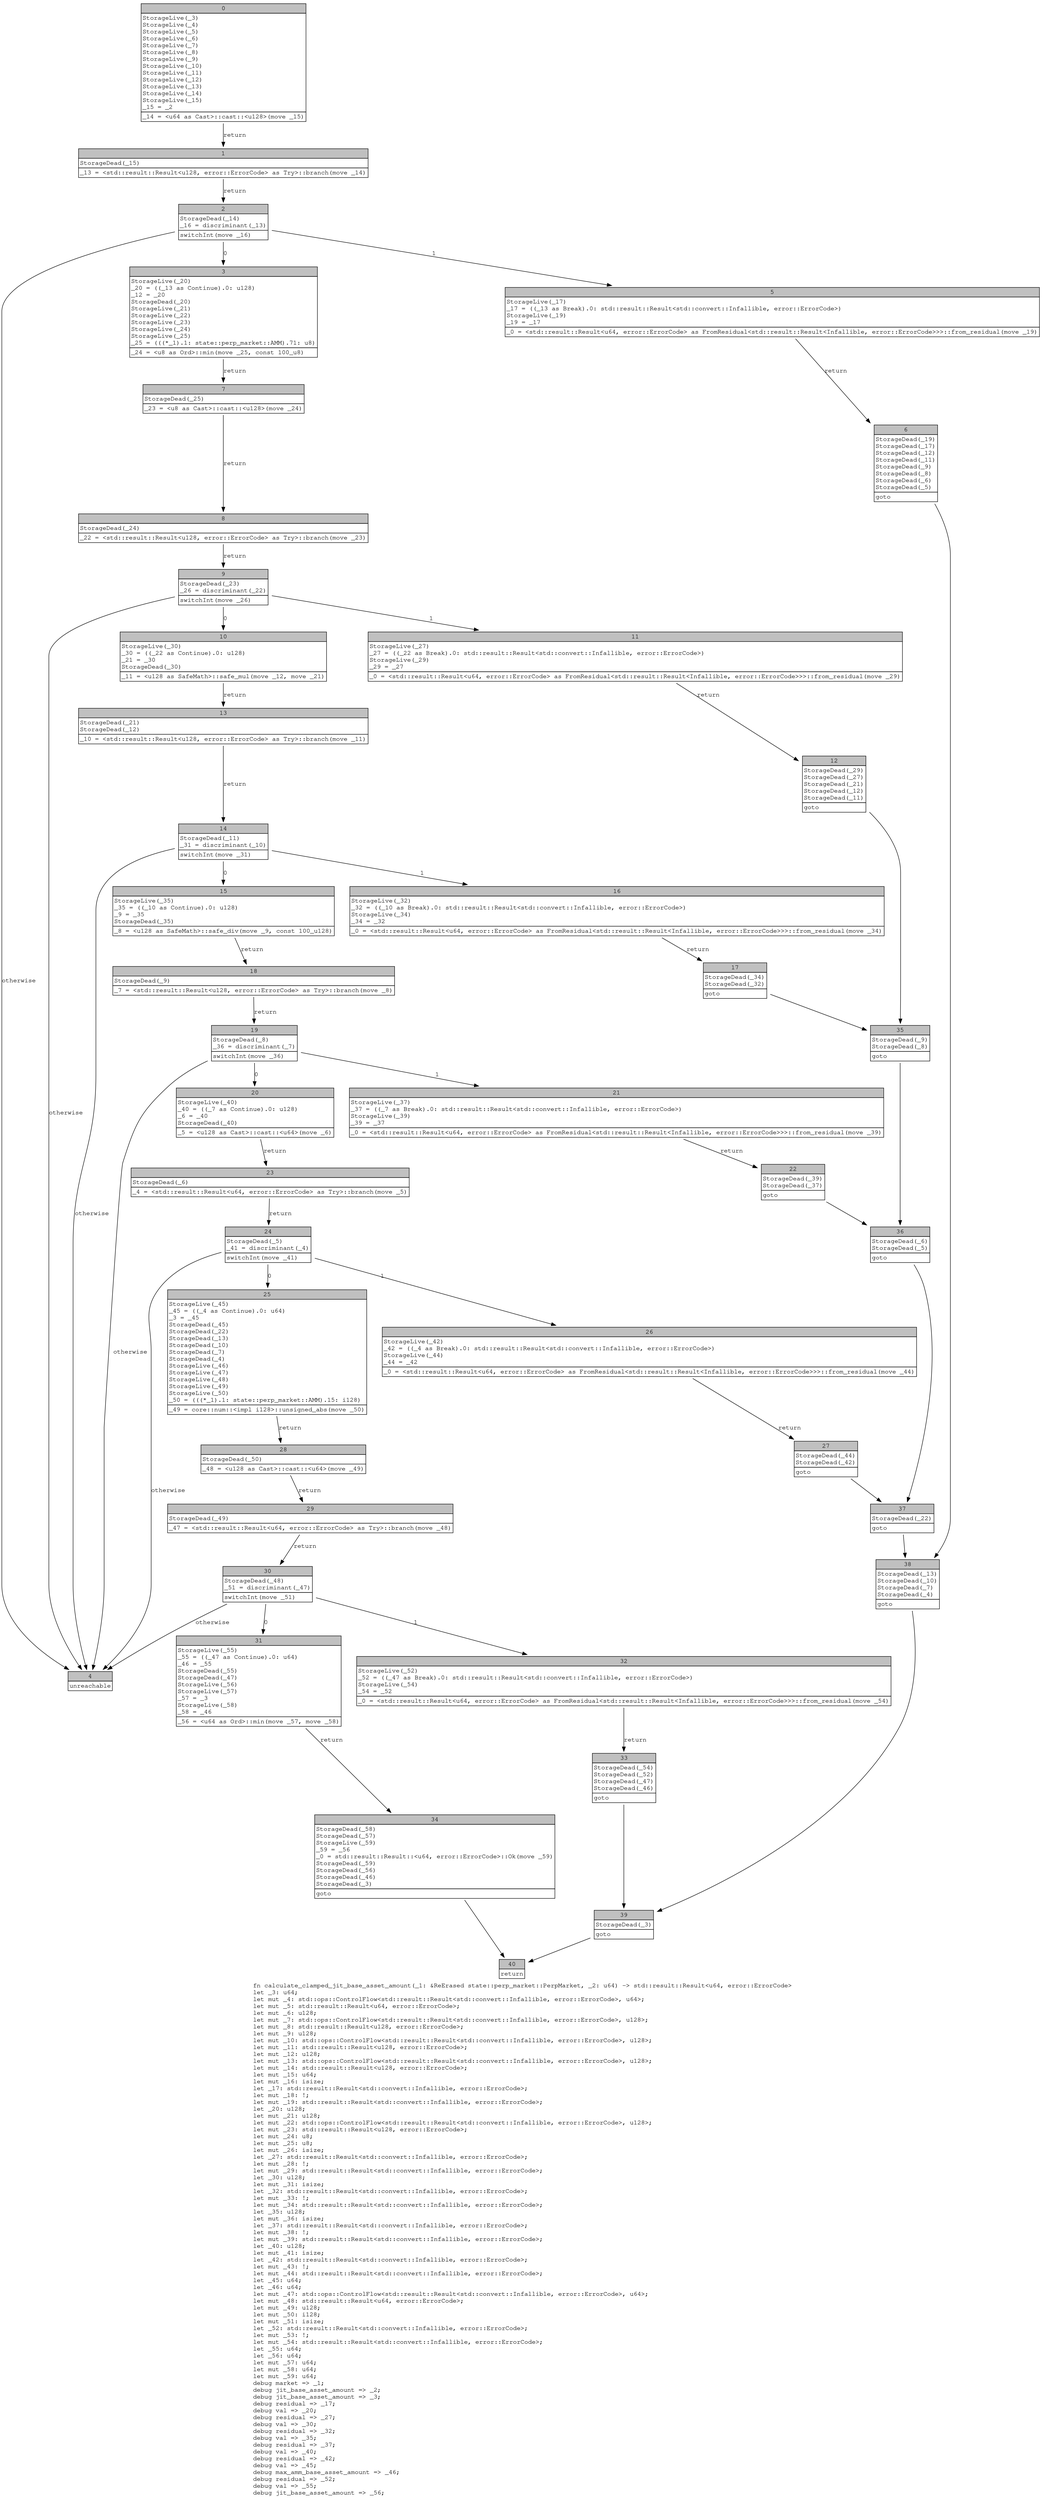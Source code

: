 digraph Mir_0_1829 {
    graph [fontname="Courier, monospace"];
    node [fontname="Courier, monospace"];
    edge [fontname="Courier, monospace"];
    label=<fn calculate_clamped_jit_base_asset_amount(_1: &amp;ReErased state::perp_market::PerpMarket, _2: u64) -&gt; std::result::Result&lt;u64, error::ErrorCode&gt;<br align="left"/>let _3: u64;<br align="left"/>let mut _4: std::ops::ControlFlow&lt;std::result::Result&lt;std::convert::Infallible, error::ErrorCode&gt;, u64&gt;;<br align="left"/>let mut _5: std::result::Result&lt;u64, error::ErrorCode&gt;;<br align="left"/>let mut _6: u128;<br align="left"/>let mut _7: std::ops::ControlFlow&lt;std::result::Result&lt;std::convert::Infallible, error::ErrorCode&gt;, u128&gt;;<br align="left"/>let mut _8: std::result::Result&lt;u128, error::ErrorCode&gt;;<br align="left"/>let mut _9: u128;<br align="left"/>let mut _10: std::ops::ControlFlow&lt;std::result::Result&lt;std::convert::Infallible, error::ErrorCode&gt;, u128&gt;;<br align="left"/>let mut _11: std::result::Result&lt;u128, error::ErrorCode&gt;;<br align="left"/>let mut _12: u128;<br align="left"/>let mut _13: std::ops::ControlFlow&lt;std::result::Result&lt;std::convert::Infallible, error::ErrorCode&gt;, u128&gt;;<br align="left"/>let mut _14: std::result::Result&lt;u128, error::ErrorCode&gt;;<br align="left"/>let mut _15: u64;<br align="left"/>let mut _16: isize;<br align="left"/>let _17: std::result::Result&lt;std::convert::Infallible, error::ErrorCode&gt;;<br align="left"/>let mut _18: !;<br align="left"/>let mut _19: std::result::Result&lt;std::convert::Infallible, error::ErrorCode&gt;;<br align="left"/>let _20: u128;<br align="left"/>let mut _21: u128;<br align="left"/>let mut _22: std::ops::ControlFlow&lt;std::result::Result&lt;std::convert::Infallible, error::ErrorCode&gt;, u128&gt;;<br align="left"/>let mut _23: std::result::Result&lt;u128, error::ErrorCode&gt;;<br align="left"/>let mut _24: u8;<br align="left"/>let mut _25: u8;<br align="left"/>let mut _26: isize;<br align="left"/>let _27: std::result::Result&lt;std::convert::Infallible, error::ErrorCode&gt;;<br align="left"/>let mut _28: !;<br align="left"/>let mut _29: std::result::Result&lt;std::convert::Infallible, error::ErrorCode&gt;;<br align="left"/>let _30: u128;<br align="left"/>let mut _31: isize;<br align="left"/>let _32: std::result::Result&lt;std::convert::Infallible, error::ErrorCode&gt;;<br align="left"/>let mut _33: !;<br align="left"/>let mut _34: std::result::Result&lt;std::convert::Infallible, error::ErrorCode&gt;;<br align="left"/>let _35: u128;<br align="left"/>let mut _36: isize;<br align="left"/>let _37: std::result::Result&lt;std::convert::Infallible, error::ErrorCode&gt;;<br align="left"/>let mut _38: !;<br align="left"/>let mut _39: std::result::Result&lt;std::convert::Infallible, error::ErrorCode&gt;;<br align="left"/>let _40: u128;<br align="left"/>let mut _41: isize;<br align="left"/>let _42: std::result::Result&lt;std::convert::Infallible, error::ErrorCode&gt;;<br align="left"/>let mut _43: !;<br align="left"/>let mut _44: std::result::Result&lt;std::convert::Infallible, error::ErrorCode&gt;;<br align="left"/>let _45: u64;<br align="left"/>let _46: u64;<br align="left"/>let mut _47: std::ops::ControlFlow&lt;std::result::Result&lt;std::convert::Infallible, error::ErrorCode&gt;, u64&gt;;<br align="left"/>let mut _48: std::result::Result&lt;u64, error::ErrorCode&gt;;<br align="left"/>let mut _49: u128;<br align="left"/>let mut _50: i128;<br align="left"/>let mut _51: isize;<br align="left"/>let _52: std::result::Result&lt;std::convert::Infallible, error::ErrorCode&gt;;<br align="left"/>let mut _53: !;<br align="left"/>let mut _54: std::result::Result&lt;std::convert::Infallible, error::ErrorCode&gt;;<br align="left"/>let _55: u64;<br align="left"/>let _56: u64;<br align="left"/>let mut _57: u64;<br align="left"/>let mut _58: u64;<br align="left"/>let mut _59: u64;<br align="left"/>debug market =&gt; _1;<br align="left"/>debug jit_base_asset_amount =&gt; _2;<br align="left"/>debug jit_base_asset_amount =&gt; _3;<br align="left"/>debug residual =&gt; _17;<br align="left"/>debug val =&gt; _20;<br align="left"/>debug residual =&gt; _27;<br align="left"/>debug val =&gt; _30;<br align="left"/>debug residual =&gt; _32;<br align="left"/>debug val =&gt; _35;<br align="left"/>debug residual =&gt; _37;<br align="left"/>debug val =&gt; _40;<br align="left"/>debug residual =&gt; _42;<br align="left"/>debug val =&gt; _45;<br align="left"/>debug max_amm_base_asset_amount =&gt; _46;<br align="left"/>debug residual =&gt; _52;<br align="left"/>debug val =&gt; _55;<br align="left"/>debug jit_base_asset_amount =&gt; _56;<br align="left"/>>;
    bb0__0_1829 [shape="none", label=<<table border="0" cellborder="1" cellspacing="0"><tr><td bgcolor="gray" align="center" colspan="1">0</td></tr><tr><td align="left" balign="left">StorageLive(_3)<br/>StorageLive(_4)<br/>StorageLive(_5)<br/>StorageLive(_6)<br/>StorageLive(_7)<br/>StorageLive(_8)<br/>StorageLive(_9)<br/>StorageLive(_10)<br/>StorageLive(_11)<br/>StorageLive(_12)<br/>StorageLive(_13)<br/>StorageLive(_14)<br/>StorageLive(_15)<br/>_15 = _2<br/></td></tr><tr><td align="left">_14 = &lt;u64 as Cast&gt;::cast::&lt;u128&gt;(move _15)</td></tr></table>>];
    bb1__0_1829 [shape="none", label=<<table border="0" cellborder="1" cellspacing="0"><tr><td bgcolor="gray" align="center" colspan="1">1</td></tr><tr><td align="left" balign="left">StorageDead(_15)<br/></td></tr><tr><td align="left">_13 = &lt;std::result::Result&lt;u128, error::ErrorCode&gt; as Try&gt;::branch(move _14)</td></tr></table>>];
    bb2__0_1829 [shape="none", label=<<table border="0" cellborder="1" cellspacing="0"><tr><td bgcolor="gray" align="center" colspan="1">2</td></tr><tr><td align="left" balign="left">StorageDead(_14)<br/>_16 = discriminant(_13)<br/></td></tr><tr><td align="left">switchInt(move _16)</td></tr></table>>];
    bb3__0_1829 [shape="none", label=<<table border="0" cellborder="1" cellspacing="0"><tr><td bgcolor="gray" align="center" colspan="1">3</td></tr><tr><td align="left" balign="left">StorageLive(_20)<br/>_20 = ((_13 as Continue).0: u128)<br/>_12 = _20<br/>StorageDead(_20)<br/>StorageLive(_21)<br/>StorageLive(_22)<br/>StorageLive(_23)<br/>StorageLive(_24)<br/>StorageLive(_25)<br/>_25 = (((*_1).1: state::perp_market::AMM).71: u8)<br/></td></tr><tr><td align="left">_24 = &lt;u8 as Ord&gt;::min(move _25, const 100_u8)</td></tr></table>>];
    bb4__0_1829 [shape="none", label=<<table border="0" cellborder="1" cellspacing="0"><tr><td bgcolor="gray" align="center" colspan="1">4</td></tr><tr><td align="left">unreachable</td></tr></table>>];
    bb5__0_1829 [shape="none", label=<<table border="0" cellborder="1" cellspacing="0"><tr><td bgcolor="gray" align="center" colspan="1">5</td></tr><tr><td align="left" balign="left">StorageLive(_17)<br/>_17 = ((_13 as Break).0: std::result::Result&lt;std::convert::Infallible, error::ErrorCode&gt;)<br/>StorageLive(_19)<br/>_19 = _17<br/></td></tr><tr><td align="left">_0 = &lt;std::result::Result&lt;u64, error::ErrorCode&gt; as FromResidual&lt;std::result::Result&lt;Infallible, error::ErrorCode&gt;&gt;&gt;::from_residual(move _19)</td></tr></table>>];
    bb6__0_1829 [shape="none", label=<<table border="0" cellborder="1" cellspacing="0"><tr><td bgcolor="gray" align="center" colspan="1">6</td></tr><tr><td align="left" balign="left">StorageDead(_19)<br/>StorageDead(_17)<br/>StorageDead(_12)<br/>StorageDead(_11)<br/>StorageDead(_9)<br/>StorageDead(_8)<br/>StorageDead(_6)<br/>StorageDead(_5)<br/></td></tr><tr><td align="left">goto</td></tr></table>>];
    bb7__0_1829 [shape="none", label=<<table border="0" cellborder="1" cellspacing="0"><tr><td bgcolor="gray" align="center" colspan="1">7</td></tr><tr><td align="left" balign="left">StorageDead(_25)<br/></td></tr><tr><td align="left">_23 = &lt;u8 as Cast&gt;::cast::&lt;u128&gt;(move _24)</td></tr></table>>];
    bb8__0_1829 [shape="none", label=<<table border="0" cellborder="1" cellspacing="0"><tr><td bgcolor="gray" align="center" colspan="1">8</td></tr><tr><td align="left" balign="left">StorageDead(_24)<br/></td></tr><tr><td align="left">_22 = &lt;std::result::Result&lt;u128, error::ErrorCode&gt; as Try&gt;::branch(move _23)</td></tr></table>>];
    bb9__0_1829 [shape="none", label=<<table border="0" cellborder="1" cellspacing="0"><tr><td bgcolor="gray" align="center" colspan="1">9</td></tr><tr><td align="left" balign="left">StorageDead(_23)<br/>_26 = discriminant(_22)<br/></td></tr><tr><td align="left">switchInt(move _26)</td></tr></table>>];
    bb10__0_1829 [shape="none", label=<<table border="0" cellborder="1" cellspacing="0"><tr><td bgcolor="gray" align="center" colspan="1">10</td></tr><tr><td align="left" balign="left">StorageLive(_30)<br/>_30 = ((_22 as Continue).0: u128)<br/>_21 = _30<br/>StorageDead(_30)<br/></td></tr><tr><td align="left">_11 = &lt;u128 as SafeMath&gt;::safe_mul(move _12, move _21)</td></tr></table>>];
    bb11__0_1829 [shape="none", label=<<table border="0" cellborder="1" cellspacing="0"><tr><td bgcolor="gray" align="center" colspan="1">11</td></tr><tr><td align="left" balign="left">StorageLive(_27)<br/>_27 = ((_22 as Break).0: std::result::Result&lt;std::convert::Infallible, error::ErrorCode&gt;)<br/>StorageLive(_29)<br/>_29 = _27<br/></td></tr><tr><td align="left">_0 = &lt;std::result::Result&lt;u64, error::ErrorCode&gt; as FromResidual&lt;std::result::Result&lt;Infallible, error::ErrorCode&gt;&gt;&gt;::from_residual(move _29)</td></tr></table>>];
    bb12__0_1829 [shape="none", label=<<table border="0" cellborder="1" cellspacing="0"><tr><td bgcolor="gray" align="center" colspan="1">12</td></tr><tr><td align="left" balign="left">StorageDead(_29)<br/>StorageDead(_27)<br/>StorageDead(_21)<br/>StorageDead(_12)<br/>StorageDead(_11)<br/></td></tr><tr><td align="left">goto</td></tr></table>>];
    bb13__0_1829 [shape="none", label=<<table border="0" cellborder="1" cellspacing="0"><tr><td bgcolor="gray" align="center" colspan="1">13</td></tr><tr><td align="left" balign="left">StorageDead(_21)<br/>StorageDead(_12)<br/></td></tr><tr><td align="left">_10 = &lt;std::result::Result&lt;u128, error::ErrorCode&gt; as Try&gt;::branch(move _11)</td></tr></table>>];
    bb14__0_1829 [shape="none", label=<<table border="0" cellborder="1" cellspacing="0"><tr><td bgcolor="gray" align="center" colspan="1">14</td></tr><tr><td align="left" balign="left">StorageDead(_11)<br/>_31 = discriminant(_10)<br/></td></tr><tr><td align="left">switchInt(move _31)</td></tr></table>>];
    bb15__0_1829 [shape="none", label=<<table border="0" cellborder="1" cellspacing="0"><tr><td bgcolor="gray" align="center" colspan="1">15</td></tr><tr><td align="left" balign="left">StorageLive(_35)<br/>_35 = ((_10 as Continue).0: u128)<br/>_9 = _35<br/>StorageDead(_35)<br/></td></tr><tr><td align="left">_8 = &lt;u128 as SafeMath&gt;::safe_div(move _9, const 100_u128)</td></tr></table>>];
    bb16__0_1829 [shape="none", label=<<table border="0" cellborder="1" cellspacing="0"><tr><td bgcolor="gray" align="center" colspan="1">16</td></tr><tr><td align="left" balign="left">StorageLive(_32)<br/>_32 = ((_10 as Break).0: std::result::Result&lt;std::convert::Infallible, error::ErrorCode&gt;)<br/>StorageLive(_34)<br/>_34 = _32<br/></td></tr><tr><td align="left">_0 = &lt;std::result::Result&lt;u64, error::ErrorCode&gt; as FromResidual&lt;std::result::Result&lt;Infallible, error::ErrorCode&gt;&gt;&gt;::from_residual(move _34)</td></tr></table>>];
    bb17__0_1829 [shape="none", label=<<table border="0" cellborder="1" cellspacing="0"><tr><td bgcolor="gray" align="center" colspan="1">17</td></tr><tr><td align="left" balign="left">StorageDead(_34)<br/>StorageDead(_32)<br/></td></tr><tr><td align="left">goto</td></tr></table>>];
    bb18__0_1829 [shape="none", label=<<table border="0" cellborder="1" cellspacing="0"><tr><td bgcolor="gray" align="center" colspan="1">18</td></tr><tr><td align="left" balign="left">StorageDead(_9)<br/></td></tr><tr><td align="left">_7 = &lt;std::result::Result&lt;u128, error::ErrorCode&gt; as Try&gt;::branch(move _8)</td></tr></table>>];
    bb19__0_1829 [shape="none", label=<<table border="0" cellborder="1" cellspacing="0"><tr><td bgcolor="gray" align="center" colspan="1">19</td></tr><tr><td align="left" balign="left">StorageDead(_8)<br/>_36 = discriminant(_7)<br/></td></tr><tr><td align="left">switchInt(move _36)</td></tr></table>>];
    bb20__0_1829 [shape="none", label=<<table border="0" cellborder="1" cellspacing="0"><tr><td bgcolor="gray" align="center" colspan="1">20</td></tr><tr><td align="left" balign="left">StorageLive(_40)<br/>_40 = ((_7 as Continue).0: u128)<br/>_6 = _40<br/>StorageDead(_40)<br/></td></tr><tr><td align="left">_5 = &lt;u128 as Cast&gt;::cast::&lt;u64&gt;(move _6)</td></tr></table>>];
    bb21__0_1829 [shape="none", label=<<table border="0" cellborder="1" cellspacing="0"><tr><td bgcolor="gray" align="center" colspan="1">21</td></tr><tr><td align="left" balign="left">StorageLive(_37)<br/>_37 = ((_7 as Break).0: std::result::Result&lt;std::convert::Infallible, error::ErrorCode&gt;)<br/>StorageLive(_39)<br/>_39 = _37<br/></td></tr><tr><td align="left">_0 = &lt;std::result::Result&lt;u64, error::ErrorCode&gt; as FromResidual&lt;std::result::Result&lt;Infallible, error::ErrorCode&gt;&gt;&gt;::from_residual(move _39)</td></tr></table>>];
    bb22__0_1829 [shape="none", label=<<table border="0" cellborder="1" cellspacing="0"><tr><td bgcolor="gray" align="center" colspan="1">22</td></tr><tr><td align="left" balign="left">StorageDead(_39)<br/>StorageDead(_37)<br/></td></tr><tr><td align="left">goto</td></tr></table>>];
    bb23__0_1829 [shape="none", label=<<table border="0" cellborder="1" cellspacing="0"><tr><td bgcolor="gray" align="center" colspan="1">23</td></tr><tr><td align="left" balign="left">StorageDead(_6)<br/></td></tr><tr><td align="left">_4 = &lt;std::result::Result&lt;u64, error::ErrorCode&gt; as Try&gt;::branch(move _5)</td></tr></table>>];
    bb24__0_1829 [shape="none", label=<<table border="0" cellborder="1" cellspacing="0"><tr><td bgcolor="gray" align="center" colspan="1">24</td></tr><tr><td align="left" balign="left">StorageDead(_5)<br/>_41 = discriminant(_4)<br/></td></tr><tr><td align="left">switchInt(move _41)</td></tr></table>>];
    bb25__0_1829 [shape="none", label=<<table border="0" cellborder="1" cellspacing="0"><tr><td bgcolor="gray" align="center" colspan="1">25</td></tr><tr><td align="left" balign="left">StorageLive(_45)<br/>_45 = ((_4 as Continue).0: u64)<br/>_3 = _45<br/>StorageDead(_45)<br/>StorageDead(_22)<br/>StorageDead(_13)<br/>StorageDead(_10)<br/>StorageDead(_7)<br/>StorageDead(_4)<br/>StorageLive(_46)<br/>StorageLive(_47)<br/>StorageLive(_48)<br/>StorageLive(_49)<br/>StorageLive(_50)<br/>_50 = (((*_1).1: state::perp_market::AMM).15: i128)<br/></td></tr><tr><td align="left">_49 = core::num::&lt;impl i128&gt;::unsigned_abs(move _50)</td></tr></table>>];
    bb26__0_1829 [shape="none", label=<<table border="0" cellborder="1" cellspacing="0"><tr><td bgcolor="gray" align="center" colspan="1">26</td></tr><tr><td align="left" balign="left">StorageLive(_42)<br/>_42 = ((_4 as Break).0: std::result::Result&lt;std::convert::Infallible, error::ErrorCode&gt;)<br/>StorageLive(_44)<br/>_44 = _42<br/></td></tr><tr><td align="left">_0 = &lt;std::result::Result&lt;u64, error::ErrorCode&gt; as FromResidual&lt;std::result::Result&lt;Infallible, error::ErrorCode&gt;&gt;&gt;::from_residual(move _44)</td></tr></table>>];
    bb27__0_1829 [shape="none", label=<<table border="0" cellborder="1" cellspacing="0"><tr><td bgcolor="gray" align="center" colspan="1">27</td></tr><tr><td align="left" balign="left">StorageDead(_44)<br/>StorageDead(_42)<br/></td></tr><tr><td align="left">goto</td></tr></table>>];
    bb28__0_1829 [shape="none", label=<<table border="0" cellborder="1" cellspacing="0"><tr><td bgcolor="gray" align="center" colspan="1">28</td></tr><tr><td align="left" balign="left">StorageDead(_50)<br/></td></tr><tr><td align="left">_48 = &lt;u128 as Cast&gt;::cast::&lt;u64&gt;(move _49)</td></tr></table>>];
    bb29__0_1829 [shape="none", label=<<table border="0" cellborder="1" cellspacing="0"><tr><td bgcolor="gray" align="center" colspan="1">29</td></tr><tr><td align="left" balign="left">StorageDead(_49)<br/></td></tr><tr><td align="left">_47 = &lt;std::result::Result&lt;u64, error::ErrorCode&gt; as Try&gt;::branch(move _48)</td></tr></table>>];
    bb30__0_1829 [shape="none", label=<<table border="0" cellborder="1" cellspacing="0"><tr><td bgcolor="gray" align="center" colspan="1">30</td></tr><tr><td align="left" balign="left">StorageDead(_48)<br/>_51 = discriminant(_47)<br/></td></tr><tr><td align="left">switchInt(move _51)</td></tr></table>>];
    bb31__0_1829 [shape="none", label=<<table border="0" cellborder="1" cellspacing="0"><tr><td bgcolor="gray" align="center" colspan="1">31</td></tr><tr><td align="left" balign="left">StorageLive(_55)<br/>_55 = ((_47 as Continue).0: u64)<br/>_46 = _55<br/>StorageDead(_55)<br/>StorageDead(_47)<br/>StorageLive(_56)<br/>StorageLive(_57)<br/>_57 = _3<br/>StorageLive(_58)<br/>_58 = _46<br/></td></tr><tr><td align="left">_56 = &lt;u64 as Ord&gt;::min(move _57, move _58)</td></tr></table>>];
    bb32__0_1829 [shape="none", label=<<table border="0" cellborder="1" cellspacing="0"><tr><td bgcolor="gray" align="center" colspan="1">32</td></tr><tr><td align="left" balign="left">StorageLive(_52)<br/>_52 = ((_47 as Break).0: std::result::Result&lt;std::convert::Infallible, error::ErrorCode&gt;)<br/>StorageLive(_54)<br/>_54 = _52<br/></td></tr><tr><td align="left">_0 = &lt;std::result::Result&lt;u64, error::ErrorCode&gt; as FromResidual&lt;std::result::Result&lt;Infallible, error::ErrorCode&gt;&gt;&gt;::from_residual(move _54)</td></tr></table>>];
    bb33__0_1829 [shape="none", label=<<table border="0" cellborder="1" cellspacing="0"><tr><td bgcolor="gray" align="center" colspan="1">33</td></tr><tr><td align="left" balign="left">StorageDead(_54)<br/>StorageDead(_52)<br/>StorageDead(_47)<br/>StorageDead(_46)<br/></td></tr><tr><td align="left">goto</td></tr></table>>];
    bb34__0_1829 [shape="none", label=<<table border="0" cellborder="1" cellspacing="0"><tr><td bgcolor="gray" align="center" colspan="1">34</td></tr><tr><td align="left" balign="left">StorageDead(_58)<br/>StorageDead(_57)<br/>StorageLive(_59)<br/>_59 = _56<br/>_0 = std::result::Result::&lt;u64, error::ErrorCode&gt;::Ok(move _59)<br/>StorageDead(_59)<br/>StorageDead(_56)<br/>StorageDead(_46)<br/>StorageDead(_3)<br/></td></tr><tr><td align="left">goto</td></tr></table>>];
    bb35__0_1829 [shape="none", label=<<table border="0" cellborder="1" cellspacing="0"><tr><td bgcolor="gray" align="center" colspan="1">35</td></tr><tr><td align="left" balign="left">StorageDead(_9)<br/>StorageDead(_8)<br/></td></tr><tr><td align="left">goto</td></tr></table>>];
    bb36__0_1829 [shape="none", label=<<table border="0" cellborder="1" cellspacing="0"><tr><td bgcolor="gray" align="center" colspan="1">36</td></tr><tr><td align="left" balign="left">StorageDead(_6)<br/>StorageDead(_5)<br/></td></tr><tr><td align="left">goto</td></tr></table>>];
    bb37__0_1829 [shape="none", label=<<table border="0" cellborder="1" cellspacing="0"><tr><td bgcolor="gray" align="center" colspan="1">37</td></tr><tr><td align="left" balign="left">StorageDead(_22)<br/></td></tr><tr><td align="left">goto</td></tr></table>>];
    bb38__0_1829 [shape="none", label=<<table border="0" cellborder="1" cellspacing="0"><tr><td bgcolor="gray" align="center" colspan="1">38</td></tr><tr><td align="left" balign="left">StorageDead(_13)<br/>StorageDead(_10)<br/>StorageDead(_7)<br/>StorageDead(_4)<br/></td></tr><tr><td align="left">goto</td></tr></table>>];
    bb39__0_1829 [shape="none", label=<<table border="0" cellborder="1" cellspacing="0"><tr><td bgcolor="gray" align="center" colspan="1">39</td></tr><tr><td align="left" balign="left">StorageDead(_3)<br/></td></tr><tr><td align="left">goto</td></tr></table>>];
    bb40__0_1829 [shape="none", label=<<table border="0" cellborder="1" cellspacing="0"><tr><td bgcolor="gray" align="center" colspan="1">40</td></tr><tr><td align="left">return</td></tr></table>>];
    bb0__0_1829 -> bb1__0_1829 [label="return"];
    bb1__0_1829 -> bb2__0_1829 [label="return"];
    bb2__0_1829 -> bb3__0_1829 [label="0"];
    bb2__0_1829 -> bb5__0_1829 [label="1"];
    bb2__0_1829 -> bb4__0_1829 [label="otherwise"];
    bb3__0_1829 -> bb7__0_1829 [label="return"];
    bb5__0_1829 -> bb6__0_1829 [label="return"];
    bb6__0_1829 -> bb38__0_1829 [label=""];
    bb7__0_1829 -> bb8__0_1829 [label="return"];
    bb8__0_1829 -> bb9__0_1829 [label="return"];
    bb9__0_1829 -> bb10__0_1829 [label="0"];
    bb9__0_1829 -> bb11__0_1829 [label="1"];
    bb9__0_1829 -> bb4__0_1829 [label="otherwise"];
    bb10__0_1829 -> bb13__0_1829 [label="return"];
    bb11__0_1829 -> bb12__0_1829 [label="return"];
    bb12__0_1829 -> bb35__0_1829 [label=""];
    bb13__0_1829 -> bb14__0_1829 [label="return"];
    bb14__0_1829 -> bb15__0_1829 [label="0"];
    bb14__0_1829 -> bb16__0_1829 [label="1"];
    bb14__0_1829 -> bb4__0_1829 [label="otherwise"];
    bb15__0_1829 -> bb18__0_1829 [label="return"];
    bb16__0_1829 -> bb17__0_1829 [label="return"];
    bb17__0_1829 -> bb35__0_1829 [label=""];
    bb18__0_1829 -> bb19__0_1829 [label="return"];
    bb19__0_1829 -> bb20__0_1829 [label="0"];
    bb19__0_1829 -> bb21__0_1829 [label="1"];
    bb19__0_1829 -> bb4__0_1829 [label="otherwise"];
    bb20__0_1829 -> bb23__0_1829 [label="return"];
    bb21__0_1829 -> bb22__0_1829 [label="return"];
    bb22__0_1829 -> bb36__0_1829 [label=""];
    bb23__0_1829 -> bb24__0_1829 [label="return"];
    bb24__0_1829 -> bb25__0_1829 [label="0"];
    bb24__0_1829 -> bb26__0_1829 [label="1"];
    bb24__0_1829 -> bb4__0_1829 [label="otherwise"];
    bb25__0_1829 -> bb28__0_1829 [label="return"];
    bb26__0_1829 -> bb27__0_1829 [label="return"];
    bb27__0_1829 -> bb37__0_1829 [label=""];
    bb28__0_1829 -> bb29__0_1829 [label="return"];
    bb29__0_1829 -> bb30__0_1829 [label="return"];
    bb30__0_1829 -> bb31__0_1829 [label="0"];
    bb30__0_1829 -> bb32__0_1829 [label="1"];
    bb30__0_1829 -> bb4__0_1829 [label="otherwise"];
    bb31__0_1829 -> bb34__0_1829 [label="return"];
    bb32__0_1829 -> bb33__0_1829 [label="return"];
    bb33__0_1829 -> bb39__0_1829 [label=""];
    bb34__0_1829 -> bb40__0_1829 [label=""];
    bb35__0_1829 -> bb36__0_1829 [label=""];
    bb36__0_1829 -> bb37__0_1829 [label=""];
    bb37__0_1829 -> bb38__0_1829 [label=""];
    bb38__0_1829 -> bb39__0_1829 [label=""];
    bb39__0_1829 -> bb40__0_1829 [label=""];
}
